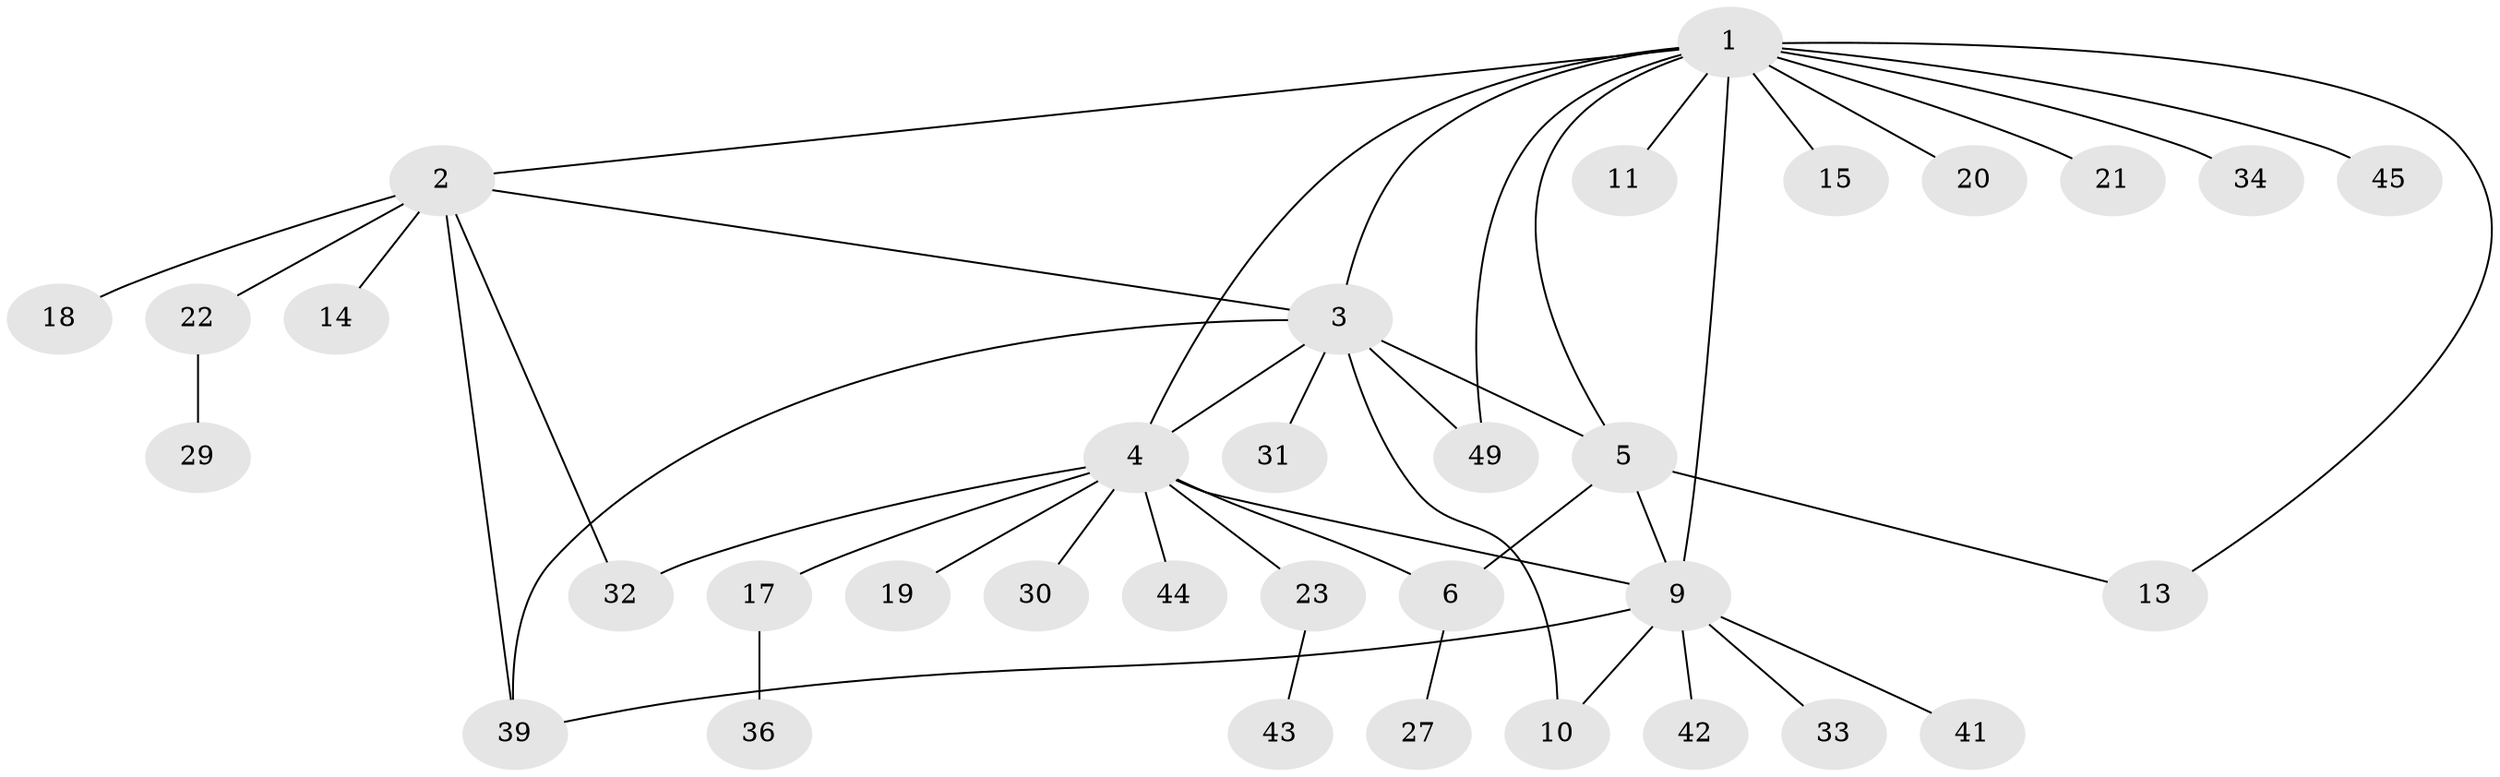 // original degree distribution, {9: 0.061224489795918366, 8: 0.02040816326530612, 3: 0.10204081632653061, 6: 0.061224489795918366, 2: 0.2857142857142857, 1: 0.4489795918367347, 4: 0.02040816326530612}
// Generated by graph-tools (version 1.1) at 2025/42/03/06/25 10:42:08]
// undirected, 34 vertices, 45 edges
graph export_dot {
graph [start="1"]
  node [color=gray90,style=filled];
  1 [super="+8"];
  2 [super="+37"];
  3 [super="+12"];
  4 [super="+7"];
  5 [super="+16"];
  6;
  9 [super="+25"];
  10;
  11;
  13;
  14;
  15;
  17 [super="+26"];
  18;
  19;
  20;
  21 [super="+38"];
  22 [super="+24"];
  23 [super="+28"];
  27 [super="+47"];
  29 [super="+35"];
  30 [super="+40"];
  31;
  32;
  33;
  34;
  36;
  39 [super="+48"];
  41 [super="+46"];
  42;
  43;
  44;
  45;
  49;
  1 -- 2;
  1 -- 5;
  1 -- 9;
  1 -- 13;
  1 -- 20;
  1 -- 21;
  1 -- 34;
  1 -- 49;
  1 -- 4;
  1 -- 11;
  1 -- 45;
  1 -- 15;
  1 -- 3;
  2 -- 3;
  2 -- 14;
  2 -- 18;
  2 -- 22;
  2 -- 32;
  2 -- 39;
  3 -- 4;
  3 -- 5 [weight=2];
  3 -- 10;
  3 -- 31;
  3 -- 39;
  3 -- 49;
  4 -- 30;
  4 -- 32;
  4 -- 6;
  4 -- 9;
  4 -- 44;
  4 -- 17;
  4 -- 19;
  4 -- 23;
  5 -- 6;
  5 -- 9;
  5 -- 13;
  6 -- 27;
  9 -- 10;
  9 -- 33;
  9 -- 42;
  9 -- 39;
  9 -- 41;
  17 -- 36;
  22 -- 29;
  23 -- 43;
}
